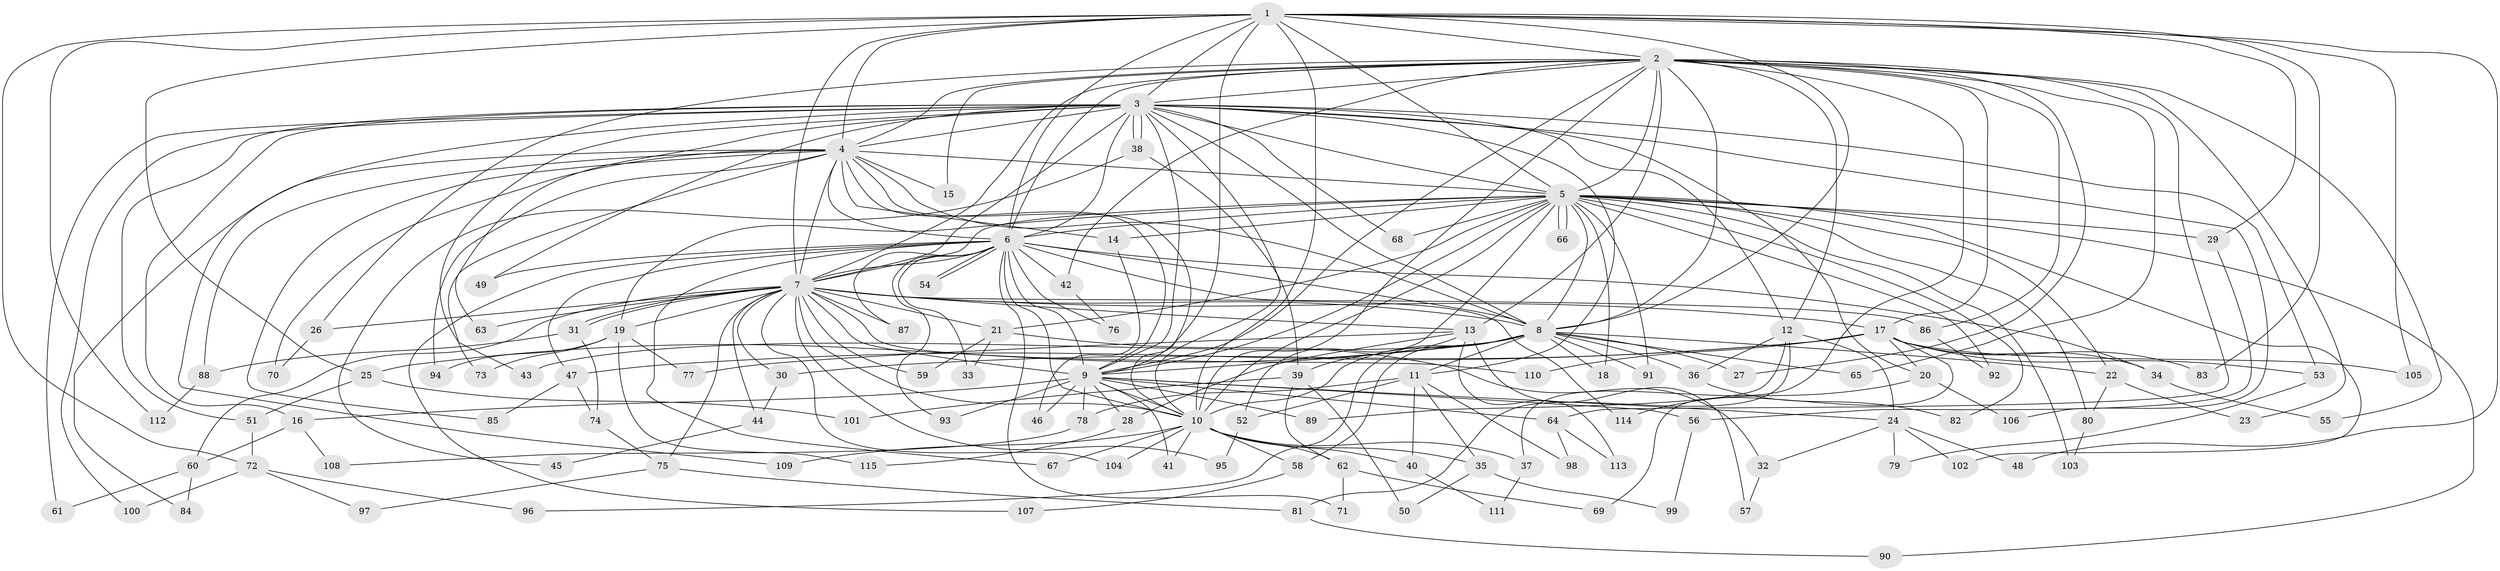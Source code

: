// coarse degree distribution, {24: 0.011627906976744186, 19: 0.011627906976744186, 32: 0.011627906976744186, 14: 0.011627906976744186, 23: 0.023255813953488372, 16: 0.011627906976744186, 15: 0.011627906976744186, 7: 0.023255813953488372, 10: 0.011627906976744186, 8: 0.011627906976744186, 3: 0.26744186046511625, 6: 0.023255813953488372, 11: 0.011627906976744186, 2: 0.43023255813953487, 4: 0.08139534883720931, 1: 0.03488372093023256, 5: 0.011627906976744186}
// Generated by graph-tools (version 1.1) at 2025/51/02/27/25 19:51:46]
// undirected, 115 vertices, 255 edges
graph export_dot {
graph [start="1"]
  node [color=gray90,style=filled];
  1;
  2;
  3;
  4;
  5;
  6;
  7;
  8;
  9;
  10;
  11;
  12;
  13;
  14;
  15;
  16;
  17;
  18;
  19;
  20;
  21;
  22;
  23;
  24;
  25;
  26;
  27;
  28;
  29;
  30;
  31;
  32;
  33;
  34;
  35;
  36;
  37;
  38;
  39;
  40;
  41;
  42;
  43;
  44;
  45;
  46;
  47;
  48;
  49;
  50;
  51;
  52;
  53;
  54;
  55;
  56;
  57;
  58;
  59;
  60;
  61;
  62;
  63;
  64;
  65;
  66;
  67;
  68;
  69;
  70;
  71;
  72;
  73;
  74;
  75;
  76;
  77;
  78;
  79;
  80;
  81;
  82;
  83;
  84;
  85;
  86;
  87;
  88;
  89;
  90;
  91;
  92;
  93;
  94;
  95;
  96;
  97;
  98;
  99;
  100;
  101;
  102;
  103;
  104;
  105;
  106;
  107;
  108;
  109;
  110;
  111;
  112;
  113;
  114;
  115;
  1 -- 2;
  1 -- 3;
  1 -- 4;
  1 -- 5;
  1 -- 6;
  1 -- 7;
  1 -- 8;
  1 -- 9;
  1 -- 10;
  1 -- 25;
  1 -- 29;
  1 -- 48;
  1 -- 72;
  1 -- 83;
  1 -- 105;
  1 -- 112;
  2 -- 3;
  2 -- 4;
  2 -- 5;
  2 -- 6;
  2 -- 7;
  2 -- 8;
  2 -- 9;
  2 -- 10;
  2 -- 12;
  2 -- 13;
  2 -- 15;
  2 -- 17;
  2 -- 23;
  2 -- 26;
  2 -- 27;
  2 -- 37;
  2 -- 42;
  2 -- 55;
  2 -- 64;
  2 -- 65;
  2 -- 86;
  3 -- 4;
  3 -- 5;
  3 -- 6;
  3 -- 7;
  3 -- 8;
  3 -- 9;
  3 -- 10;
  3 -- 11;
  3 -- 12;
  3 -- 16;
  3 -- 20;
  3 -- 38;
  3 -- 38;
  3 -- 43;
  3 -- 49;
  3 -- 51;
  3 -- 53;
  3 -- 61;
  3 -- 63;
  3 -- 68;
  3 -- 100;
  3 -- 106;
  3 -- 109;
  4 -- 5;
  4 -- 6;
  4 -- 7;
  4 -- 8;
  4 -- 9;
  4 -- 10;
  4 -- 14;
  4 -- 15;
  4 -- 70;
  4 -- 73;
  4 -- 84;
  4 -- 85;
  4 -- 88;
  4 -- 94;
  5 -- 6;
  5 -- 7;
  5 -- 8;
  5 -- 9;
  5 -- 10;
  5 -- 14;
  5 -- 18;
  5 -- 19;
  5 -- 21;
  5 -- 22;
  5 -- 29;
  5 -- 52;
  5 -- 66;
  5 -- 66;
  5 -- 68;
  5 -- 80;
  5 -- 82;
  5 -- 90;
  5 -- 91;
  5 -- 92;
  5 -- 102;
  5 -- 103;
  6 -- 7;
  6 -- 8;
  6 -- 9;
  6 -- 10;
  6 -- 33;
  6 -- 34;
  6 -- 42;
  6 -- 47;
  6 -- 49;
  6 -- 54;
  6 -- 54;
  6 -- 67;
  6 -- 71;
  6 -- 76;
  6 -- 87;
  6 -- 93;
  6 -- 107;
  6 -- 114;
  7 -- 8;
  7 -- 9;
  7 -- 10;
  7 -- 13;
  7 -- 17;
  7 -- 19;
  7 -- 21;
  7 -- 26;
  7 -- 30;
  7 -- 31;
  7 -- 31;
  7 -- 44;
  7 -- 59;
  7 -- 60;
  7 -- 63;
  7 -- 75;
  7 -- 86;
  7 -- 87;
  7 -- 95;
  7 -- 104;
  7 -- 110;
  8 -- 9;
  8 -- 10;
  8 -- 11;
  8 -- 18;
  8 -- 22;
  8 -- 25;
  8 -- 27;
  8 -- 36;
  8 -- 43;
  8 -- 58;
  8 -- 65;
  8 -- 91;
  8 -- 96;
  9 -- 10;
  9 -- 16;
  9 -- 24;
  9 -- 28;
  9 -- 41;
  9 -- 46;
  9 -- 56;
  9 -- 64;
  9 -- 78;
  9 -- 89;
  9 -- 93;
  10 -- 35;
  10 -- 37;
  10 -- 40;
  10 -- 41;
  10 -- 58;
  10 -- 62;
  10 -- 67;
  10 -- 104;
  10 -- 109;
  11 -- 35;
  11 -- 40;
  11 -- 52;
  11 -- 78;
  11 -- 98;
  12 -- 24;
  12 -- 36;
  12 -- 81;
  12 -- 89;
  13 -- 28;
  13 -- 39;
  13 -- 57;
  13 -- 77;
  13 -- 113;
  14 -- 46;
  16 -- 60;
  16 -- 108;
  17 -- 20;
  17 -- 30;
  17 -- 34;
  17 -- 47;
  17 -- 53;
  17 -- 69;
  17 -- 83;
  17 -- 105;
  17 -- 110;
  19 -- 73;
  19 -- 77;
  19 -- 94;
  19 -- 115;
  20 -- 106;
  20 -- 114;
  21 -- 32;
  21 -- 33;
  21 -- 59;
  22 -- 23;
  22 -- 80;
  24 -- 32;
  24 -- 48;
  24 -- 79;
  24 -- 102;
  25 -- 51;
  25 -- 101;
  26 -- 70;
  28 -- 115;
  29 -- 56;
  30 -- 44;
  31 -- 74;
  31 -- 88;
  32 -- 57;
  34 -- 55;
  35 -- 50;
  35 -- 99;
  36 -- 82;
  37 -- 111;
  38 -- 39;
  38 -- 45;
  39 -- 50;
  39 -- 62;
  39 -- 101;
  40 -- 111;
  42 -- 76;
  44 -- 45;
  47 -- 74;
  47 -- 85;
  51 -- 72;
  52 -- 95;
  53 -- 79;
  56 -- 99;
  58 -- 107;
  60 -- 61;
  60 -- 84;
  62 -- 69;
  62 -- 71;
  64 -- 98;
  64 -- 113;
  72 -- 96;
  72 -- 97;
  72 -- 100;
  74 -- 75;
  75 -- 81;
  75 -- 97;
  78 -- 108;
  80 -- 103;
  81 -- 90;
  86 -- 92;
  88 -- 112;
}
